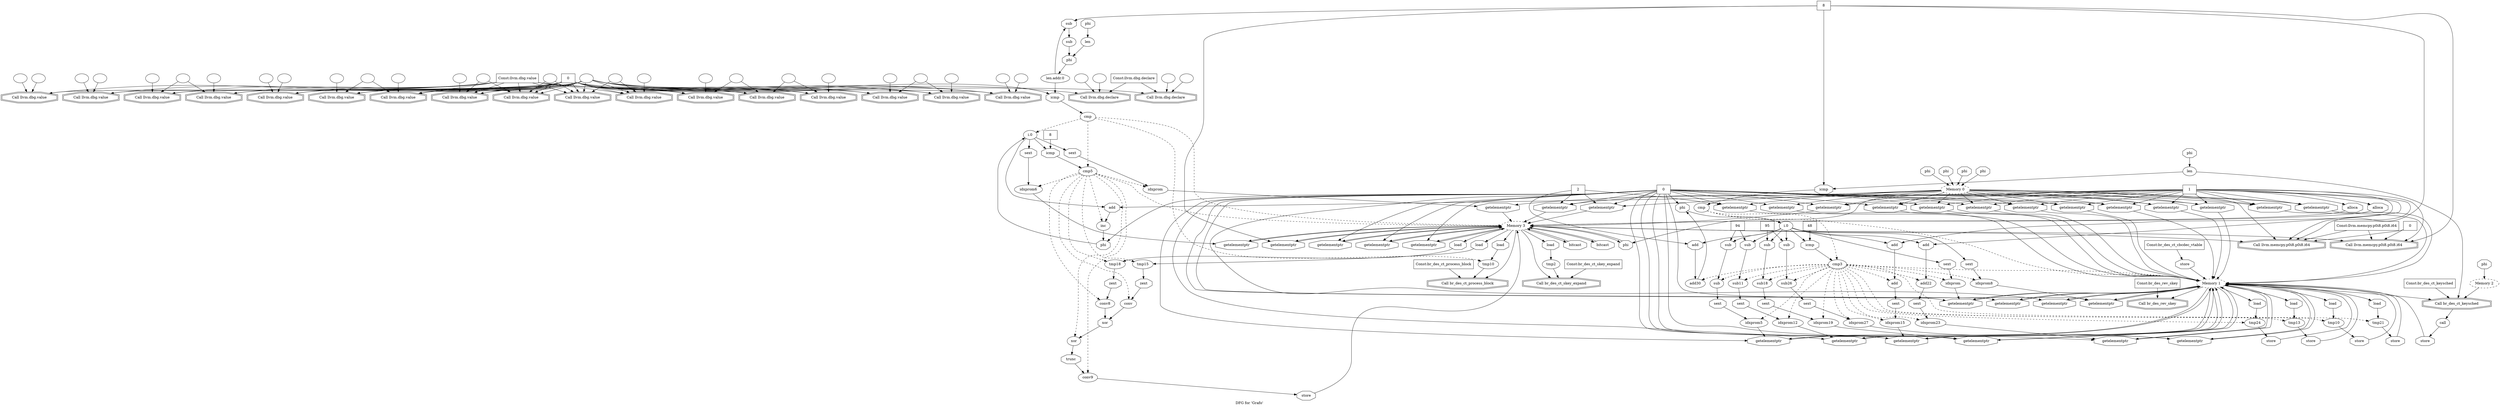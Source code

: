 digraph "DFG for 'Grafo'  "{
label="DFG for 'Grafo' ";
node_0[shape=doubleoctagon,style=solid,label="Call llvm.dbg.value"]
node_105[shape=octagon,style=solid,label="sext"]
node_104[shape=ellipse,style=solid,label="idxprom27"]
"node_105"->"node_104"
node_106[shape=octagon,style=solid,label="getelementptr"]
node_12[shape=ellipse,style=dashed,label="Memory 1"]
"node_106"->"node_12"
node_2[shape=box,style=solid,label="0"]
"node_2"->"node_0"
node_36[shape=doubleoctagon,style=solid,label="Call llvm.dbg.value"]
"node_2"->"node_36"
node_6[shape=doubleoctagon,style=solid,label="Call llvm.dbg.value"]
"node_2"->"node_6"
node_9[shape=doubleoctagon,style=solid,label="Call llvm.dbg.value"]
"node_2"->"node_9"
node_52[shape=doubleoctagon,style=solid,label="Call llvm.dbg.value"]
"node_2"->"node_52"
node_84[shape=doubleoctagon,style=solid,label="Call llvm.dbg.value"]
"node_2"->"node_84"
node_109[shape=doubleoctagon,style=solid,label="Call llvm.dbg.value"]
"node_2"->"node_109"
node_114[shape=doubleoctagon,style=solid,label="Call llvm.dbg.value"]
"node_2"->"node_114"
node_117[shape=doubleoctagon,style=solid,label="Call llvm.dbg.value"]
"node_2"->"node_117"
node_120[shape=doubleoctagon,style=solid,label="Call llvm.dbg.value"]
"node_2"->"node_120"
node_123[shape=doubleoctagon,style=solid,label="Call llvm.dbg.value"]
"node_2"->"node_123"
node_138[shape=doubleoctagon,style=solid,label="Call llvm.dbg.value"]
"node_2"->"node_138"
node_140[shape=doubleoctagon,style=solid,label="Call llvm.dbg.value"]
"node_2"->"node_140"
node_150[shape=octagon,style=solid,label="icmp"]
"node_2"->"node_150"
node_164[shape=doubleoctagon,style=solid,label="Call llvm.dbg.value"]
"node_2"->"node_164"
node_192[shape=doubleoctagon,style=solid,label="Call llvm.dbg.value"]
"node_2"->"node_192"
node_196[shape=doubleoctagon,style=solid,label="Call llvm.dbg.value"]
"node_2"->"node_196"
node_198[shape=doubleoctagon,style=solid,label="Call llvm.dbg.value"]
"node_2"->"node_198"
node_95[shape=ellipse,style=solid,label="add22"]
node_98[shape=octagon,style=solid,label="sext"]
"node_95"->"node_98"
node_96[shape=octagon,style=solid,label="add"]
"node_96"->"node_95"
node_15[shape=box,style=solid,label="0"]
"node_15"->"node_106"
node_18[shape=octagon,style=solid,label="getelementptr"]
"node_15"->"node_18"
node_20[shape=octagon,style=solid,label="getelementptr"]
"node_15"->"node_20"
node_26[shape=octagon,style=solid,label="getelementptr"]
"node_15"->"node_26"
node_32[shape=octagon,style=solid,label="getelementptr"]
"node_15"->"node_32"
node_33[shape=octagon,style=solid,label="getelementptr"]
"node_15"->"node_33"
node_13[shape=octagon,style=solid,label="getelementptr"]
"node_15"->"node_13"
node_40[shape=octagon,style=solid,label="phi"]
"node_15"->"node_40"
node_48[shape=octagon,style=solid,label="getelementptr"]
"node_15"->"node_48"
node_49[shape=octagon,style=solid,label="getelementptr"]
"node_15"->"node_49"
node_60[shape=octagon,style=solid,label="getelementptr"]
"node_15"->"node_60"
node_61[shape=octagon,style=solid,label="getelementptr"]
"node_15"->"node_61"
node_66[shape=octagon,style=solid,label="getelementptr"]
"node_15"->"node_66"
node_67[shape=octagon,style=solid,label="getelementptr"]
"node_15"->"node_67"
node_73[shape=octagon,style=solid,label="getelementptr"]
"node_15"->"node_73"
node_74[shape=octagon,style=solid,label="getelementptr"]
"node_15"->"node_74"
node_80[shape=octagon,style=solid,label="getelementptr"]
"node_15"->"node_80"
node_81[shape=octagon,style=solid,label="getelementptr"]
"node_15"->"node_81"
node_91[shape=octagon,style=solid,label="getelementptr"]
"node_15"->"node_91"
node_92[shape=octagon,style=solid,label="getelementptr"]
"node_15"->"node_92"
node_99[shape=octagon,style=solid,label="getelementptr"]
"node_15"->"node_99"
node_100[shape=octagon,style=solid,label="getelementptr"]
"node_15"->"node_100"
node_107[shape=octagon,style=solid,label="getelementptr"]
"node_15"->"node_107"
node_130[shape=octagon,style=solid,label="getelementptr"]
"node_15"->"node_130"
node_131[shape=octagon,style=solid,label="getelementptr"]
"node_15"->"node_131"
node_134[shape=octagon,style=solid,label="getelementptr"]
"node_15"->"node_134"
node_135[shape=octagon,style=solid,label="getelementptr"]
"node_15"->"node_135"
node_158[shape=octagon,style=solid,label="getelementptr"]
"node_15"->"node_158"
node_161[shape=octagon,style=solid,label="getelementptr"]
"node_15"->"node_161"
node_167[shape=octagon,style=solid,label="phi"]
"node_15"->"node_167"
node_16[shape=octagon,style=solid,label="store"]
"node_16"->"node_12"
node_17[shape=box,style=solid,label="Const:br_des_ct_cbcdec_vtable"]
"node_17"->"node_16"
"node_18"->"node_12"
node_19[shape=box,style=solid,label="1"]
"node_19"->"node_106"
"node_19"->"node_96"
"node_19"->"node_18"
"node_19"->"node_32"
"node_19"->"node_48"
"node_19"->"node_60"
"node_19"->"node_66"
"node_19"->"node_73"
node_77[shape=octagon,style=solid,label="add"]
"node_19"->"node_77"
"node_19"->"node_80"
"node_19"->"node_91"
"node_19"->"node_99"
node_112[shape=octagon,style=solid,label="alloca"]
"node_19"->"node_112"
node_113[shape=octagon,style=solid,label="alloca"]
"node_19"->"node_113"
"node_19"->"node_134"
node_155[shape=doubleoctagon,style=solid,label="Call llvm.memcpy.p0i8.p0i8.i64"]
"node_19"->"node_155"
node_169[shape=octagon,style=solid,label="add"]
"node_19"->"node_169"
node_195[shape=doubleoctagon,style=solid,label="Call llvm.memcpy.p0i8.p0i8.i64"]
"node_19"->"node_195"
"node_20"->"node_12"
node_21[shape=ellipse,style=solid,label="call"]
node_28[shape=octagon,style=solid,label="store"]
"node_21"->"node_28"
node_22[shape=doubleoctagon,style=solid,label="Call br_des_ct_keysched"]
"node_22"->"node_21"
node_23[shape=ellipse,style=dashed,label="Memory 2"]
"node_23"->"node_22"
node_24[shape=ellipse,style=solid,label="len"]
"node_24"->"node_22"
node_30[shape=octagon,style=solid,label="icmp"]
"node_24"->"node_30"
node_25[shape=box,style=solid,label="Const:br_des_ct_keysched"]
"node_25"->"node_22"
"node_26"->"node_12"
node_27[shape=box,style=solid,label="2"]
"node_27"->"node_26"
node_42[shape=octagon,style=solid,label="add"]
"node_27"->"node_42"
"node_27"->"node_131"
"node_27"->"node_158"
"node_28"->"node_12"
node_29[shape=ellipse,style=solid,label="cmp"]
"node_29"->"node_12" [style=dashed]
node_39[shape=ellipse,style=solid,label="i.0"]
"node_29"->"node_39" [style=dashed]
node_43[shape=ellipse,style=solid,label="cmp3"]
"node_29"->"node_43" [style=dashed]
"node_30"->"node_29"
node_31[shape=box,style=solid,label="8"]
"node_31"->"node_30"
node_146[shape=octagon,style=solid,label="sub"]
"node_31"->"node_146"
node_148[shape=octagon,style=solid,label="getelementptr"]
"node_31"->"node_148"
"node_31"->"node_155"
"node_31"->"node_195"
"node_32"->"node_12"
"node_33"->"node_12"
node_34[shape=doubleoctagon,style=solid,label="Call br_des_rev_skey"]
node_35[shape=box,style=solid,label="Const:br_des_rev_skey"]
"node_35"->"node_34"
node_37[shape=ellipse,style=solid,label=""]
"node_37"->"node_36"
"node_37"->"node_164"
node_38[shape=ellipse,style=solid,label=""]
"node_38"->"node_36"
"node_38"->"node_109"
node_5[shape=box,style=solid,label="Const:llvm.dbg.value"]
"node_5"->"node_0"
"node_5"->"node_36"
"node_5"->"node_6"
"node_5"->"node_9"
"node_5"->"node_52"
"node_5"->"node_84"
"node_5"->"node_109"
"node_5"->"node_114"
"node_5"->"node_117"
"node_5"->"node_120"
"node_5"->"node_123"
"node_5"->"node_138"
"node_5"->"node_140"
"node_5"->"node_164"
"node_5"->"node_192"
"node_5"->"node_196"
"node_5"->"node_198"
node_7[shape=ellipse,style=solid,label=""]
"node_7"->"node_6"
node_8[shape=ellipse,style=solid,label=""]
"node_8"->"node_6"
node_10[shape=ellipse,style=solid,label=""]
"node_10"->"node_9"
node_11[shape=ellipse,style=solid,label=""]
"node_11"->"node_9"
"node_12"->"node_20"
"node_12"->"node_22"
"node_12"->"node_33"
"node_12"->"node_34"
"node_12"->"node_49"
node_51[shape=octagon,style=solid,label="load"]
"node_12"->"node_51"
"node_12"->"node_61"
node_63[shape=octagon,style=solid,label="load"]
"node_12"->"node_63"
"node_12"->"node_67"
"node_12"->"node_74"
"node_12"->"node_81"
node_83[shape=octagon,style=solid,label="load"]
"node_12"->"node_83"
"node_12"->"node_92"
node_94[shape=octagon,style=solid,label="load"]
"node_12"->"node_94"
"node_12"->"node_100"
"node_12"->"node_107"
"node_13"->"node_12"
node_14[shape=ellipse,style=dashed,label="Memory 0"]
"node_14"->"node_106"
"node_14"->"node_18"
"node_14"->"node_26"
"node_14"->"node_32"
"node_14"->"node_13"
"node_14"->"node_48"
"node_14"->"node_60"
"node_14"->"node_66"
"node_14"->"node_73"
"node_14"->"node_80"
"node_14"->"node_91"
"node_14"->"node_99"
"node_14"->"node_131"
"node_14"->"node_134"
node_147[shape=octagon,style=solid,label="phi"]
"node_14"->"node_147"
"node_14"->"node_158"
node_175[shape=octagon,style=solid,label="getelementptr"]
"node_14"->"node_175"
"node_14"->"node_195"
node_1[shape=ellipse,style=solid,label=""]
"node_1"->"node_0"
node_3[shape=ellipse,style=solid,label=""]
"node_3"->"node_0"
node_4[shape=ellipse,style=solid,label=""]
"node_4"->"node_0"
"node_4"->"node_36"
"node_4"->"node_6"
"node_4"->"node_9"
"node_4"->"node_52"
"node_4"->"node_84"
"node_4"->"node_109"
"node_4"->"node_114"
"node_4"->"node_117"
"node_4"->"node_120"
"node_4"->"node_123"
node_126[shape=doubleoctagon,style=solid,label="Call llvm.dbg.declare"]
"node_4"->"node_126"
"node_4"->"node_138"
"node_4"->"node_140"
node_151[shape=doubleoctagon,style=solid,label="Call llvm.dbg.declare"]
"node_4"->"node_151"
"node_4"->"node_164"
"node_4"->"node_192"
"node_4"->"node_196"
"node_4"->"node_198"
"node_39"->"node_96"
"node_39"->"node_42"
node_44[shape=octagon,style=solid,label="icmp"]
"node_39"->"node_44"
node_47[shape=octagon,style=solid,label="sext"]
"node_39"->"node_47"
node_56[shape=octagon,style=solid,label="sub"]
"node_39"->"node_56"
node_65[shape=octagon,style=solid,label="sext"]
"node_39"->"node_65"
node_70[shape=octagon,style=solid,label="sub"]
"node_39"->"node_70"
"node_39"->"node_77"
node_87[shape=octagon,style=solid,label="sub"]
"node_39"->"node_87"
node_103[shape=octagon,style=solid,label="sub"]
"node_39"->"node_103"
"node_40"->"node_39"
node_41[shape=ellipse,style=solid,label="add30"]
"node_41"->"node_40"
"node_42"->"node_41"
"node_43"->"node_95" [style=dashed]
"node_43"->"node_12" [style=dashed]
"node_43"->"node_41" [style=dashed]
node_46[shape=ellipse,style=solid,label="idxprom"]
"node_43"->"node_46" [style=dashed]
node_50[shape=ellipse,style=solid,label="tmp10"]
"node_43"->"node_50" [style=dashed]
node_55[shape=ellipse,style=solid,label="sub"]
"node_43"->"node_55" [style=dashed]
node_58[shape=ellipse,style=solid,label="idxprom5"]
"node_43"->"node_58" [style=dashed]
node_62[shape=ellipse,style=solid,label="tmp13"]
"node_43"->"node_62" [style=dashed]
node_64[shape=ellipse,style=solid,label="idxprom8"]
"node_43"->"node_64" [style=dashed]
node_69[shape=ellipse,style=solid,label="sub11"]
"node_43"->"node_69" [style=dashed]
node_71[shape=ellipse,style=solid,label="idxprom12"]
"node_43"->"node_71" [style=dashed]
node_76[shape=ellipse,style=solid,label="add"]
"node_43"->"node_76" [style=dashed]
node_78[shape=ellipse,style=solid,label="idxprom15"]
"node_43"->"node_78" [style=dashed]
node_82[shape=ellipse,style=solid,label="tmp21"]
"node_43"->"node_82" [style=dashed]
node_86[shape=ellipse,style=solid,label="sub18"]
"node_43"->"node_86" [style=dashed]
node_89[shape=ellipse,style=solid,label="idxprom19"]
"node_43"->"node_89" [style=dashed]
node_93[shape=ellipse,style=solid,label="tmp24"]
"node_43"->"node_93" [style=dashed]
node_97[shape=ellipse,style=solid,label="idxprom23"]
"node_43"->"node_97" [style=dashed]
node_102[shape=ellipse,style=solid,label="sub26"]
"node_43"->"node_102" [style=dashed]
"node_43"->"node_104" [style=dashed]
"node_44"->"node_43"
node_45[shape=box,style=solid,label="48"]
"node_45"->"node_44"
"node_46"->"node_49"
"node_47"->"node_46"
"node_48"->"node_12"
"node_49"->"node_12"
node_75[shape=octagon,style=solid,label="store"]
"node_50"->"node_75"
"node_51"->"node_50"
node_53[shape=ellipse,style=solid,label=""]
"node_53"->"node_52"
node_54[shape=ellipse,style=solid,label=""]
"node_54"->"node_52"
"node_54"->"node_84"
node_59[shape=octagon,style=solid,label="sext"]
"node_55"->"node_59"
"node_56"->"node_55"
node_57[shape=box,style=solid,label="94"]
"node_57"->"node_56"
"node_57"->"node_70"
"node_58"->"node_61"
"node_59"->"node_58"
"node_60"->"node_12"
"node_61"->"node_12"
node_68[shape=octagon,style=solid,label="store"]
"node_62"->"node_68"
"node_63"->"node_62"
"node_64"->"node_67"
"node_65"->"node_64"
"node_66"->"node_12"
"node_67"->"node_12"
"node_68"->"node_12"
node_72[shape=octagon,style=solid,label="sext"]
"node_69"->"node_72"
"node_70"->"node_69"
"node_71"->"node_74"
"node_72"->"node_71"
"node_73"->"node_12"
"node_74"->"node_12"
"node_75"->"node_12"
node_79[shape=octagon,style=solid,label="sext"]
"node_76"->"node_79"
"node_77"->"node_76"
"node_78"->"node_81"
"node_79"->"node_78"
"node_80"->"node_12"
"node_81"->"node_12"
node_108[shape=octagon,style=solid,label="store"]
"node_82"->"node_108"
"node_83"->"node_82"
node_85[shape=ellipse,style=solid,label=""]
"node_85"->"node_84"
node_90[shape=octagon,style=solid,label="sext"]
"node_86"->"node_90"
"node_87"->"node_86"
node_88[shape=box,style=solid,label="95"]
"node_88"->"node_87"
"node_88"->"node_103"
"node_89"->"node_92"
"node_90"->"node_89"
"node_91"->"node_12"
"node_92"->"node_12"
node_101[shape=octagon,style=solid,label="store"]
"node_93"->"node_101"
"node_94"->"node_93"
node_183[shape=ellipse,style=solid,label="tmp18"]
node_186[shape=octagon,style=solid,label="zext"]
"node_183"->"node_186"
node_184[shape=octagon,style=solid,label="load"]
"node_184"->"node_183"
node_185[shape=ellipse,style=solid,label="conv8"]
node_188[shape=octagon,style=solid,label="xor"]
"node_185"->"node_188"
"node_186"->"node_185"
node_187[shape=ellipse,style=solid,label="xor"]
node_190[shape=octagon,style=solid,label="trunc"]
"node_187"->"node_190"
"node_97"->"node_100"
"node_98"->"node_97"
"node_99"->"node_12"
"node_100"->"node_12"
"node_101"->"node_12"
"node_102"->"node_105"
"node_103"->"node_102"
"node_104"->"node_107"
"node_107"->"node_12"
"node_108"->"node_12"
node_110[shape=ellipse,style=solid,label=""]
"node_110"->"node_109"
node_111[shape=ellipse,style=dashed,label="Memory 3"]
"node_111"->"node_184"
"node_111"->"node_130"
node_133[shape=octagon,style=solid,label="load"]
"node_111"->"node_133"
"node_111"->"node_135"
node_136[shape=doubleoctagon,style=solid,label="Call br_des_ct_skey_expand"]
"node_111"->"node_136"
"node_111"->"node_147"
"node_111"->"node_148"
node_154[shape=octagon,style=solid,label="bitcast"]
"node_111"->"node_154"
"node_111"->"node_155"
node_160[shape=octagon,style=solid,label="load"]
"node_111"->"node_160"
"node_111"->"node_161"
node_162[shape=doubleoctagon,style=solid,label="Call br_des_ct_process_block"]
"node_111"->"node_162"
node_177[shape=octagon,style=solid,label="load"]
"node_111"->"node_177"
node_182[shape=octagon,style=solid,label="getelementptr"]
"node_111"->"node_182"
node_194[shape=octagon,style=solid,label="bitcast"]
"node_111"->"node_194"
"node_111"->"node_195"
"node_112"->"node_111"
"node_113"->"node_111"
node_115[shape=ellipse,style=solid,label=""]
"node_115"->"node_114"
node_116[shape=ellipse,style=solid,label=""]
"node_116"->"node_114"
node_118[shape=ellipse,style=solid,label=""]
"node_118"->"node_117"
"node_118"->"node_138"
node_119[shape=ellipse,style=solid,label=""]
"node_119"->"node_117"
node_121[shape=ellipse,style=solid,label=""]
"node_121"->"node_120"
"node_121"->"node_140"
node_122[shape=ellipse,style=solid,label=""]
"node_122"->"node_120"
node_124[shape=ellipse,style=solid,label=""]
"node_124"->"node_123"
node_125[shape=ellipse,style=solid,label=""]
"node_125"->"node_123"
"node_125"->"node_198"
node_127[shape=ellipse,style=solid,label=""]
"node_127"->"node_126"
node_128[shape=ellipse,style=solid,label=""]
"node_128"->"node_126"
node_129[shape=box,style=solid,label="Const:llvm.dbg.declare"]
"node_129"->"node_126"
"node_129"->"node_151"
"node_130"->"node_111"
"node_131"->"node_111"
node_132[shape=ellipse,style=solid,label="tmp2"]
"node_132"->"node_136"
"node_133"->"node_132"
"node_134"->"node_111"
"node_135"->"node_111"
node_137[shape=box,style=solid,label="Const:br_des_ct_skey_expand"]
"node_137"->"node_136"
node_139[shape=ellipse,style=solid,label=""]
"node_139"->"node_138"
node_141[shape=ellipse,style=solid,label=""]
"node_141"->"node_140"
"node_141"->"node_196"
node_142[shape=ellipse,style=solid,label="len.addr.0"]
"node_142"->"node_146"
"node_142"->"node_150"
node_143[shape=octagon,style=solid,label="phi"]
"node_143"->"node_142"
node_144[shape=ellipse,style=solid,label="len"]
"node_144"->"node_143"
node_145[shape=ellipse,style=solid,label="sub"]
"node_145"->"node_143"
"node_146"->"node_145"
"node_147"->"node_111"
"node_148"->"node_111"
node_149[shape=ellipse,style=solid,label="cmp"]
"node_149"->"node_111" [style=dashed]
node_159[shape=ellipse,style=solid,label="tmp10"]
"node_149"->"node_159" [style=dashed]
node_166[shape=ellipse,style=solid,label="i.0"]
"node_149"->"node_166" [style=dashed]
node_170[shape=ellipse,style=solid,label="cmp5"]
"node_149"->"node_170" [style=dashed]
"node_150"->"node_149"
node_152[shape=ellipse,style=solid,label=""]
"node_152"->"node_151"
node_153[shape=ellipse,style=solid,label=""]
"node_153"->"node_151"
"node_154"->"node_111"
node_156[shape=box,style=solid,label="0"]
"node_156"->"node_155"
"node_156"->"node_195"
node_157[shape=box,style=solid,label="Const:llvm.memcpy.p0i8.p0i8.i64"]
"node_157"->"node_155"
"node_157"->"node_195"
"node_158"->"node_111"
"node_159"->"node_162"
"node_160"->"node_159"
"node_161"->"node_111"
node_163[shape=box,style=solid,label="Const:br_des_ct_process_block"]
"node_163"->"node_162"
node_165[shape=ellipse,style=solid,label=""]
"node_165"->"node_164"
"node_165"->"node_192"
"node_166"->"node_169"
node_171[shape=octagon,style=solid,label="icmp"]
"node_166"->"node_171"
node_174[shape=octagon,style=solid,label="sext"]
"node_166"->"node_174"
node_181[shape=octagon,style=solid,label="sext"]
"node_166"->"node_181"
"node_167"->"node_166"
node_168[shape=ellipse,style=solid,label="inc"]
"node_168"->"node_167"
"node_169"->"node_168"
"node_170"->"node_183" [style=dashed]
"node_170"->"node_185" [style=dashed]
"node_170"->"node_187" [style=dashed]
"node_170"->"node_111" [style=dashed]
"node_170"->"node_168" [style=dashed]
node_173[shape=ellipse,style=solid,label="idxprom"]
"node_170"->"node_173" [style=dashed]
node_176[shape=ellipse,style=solid,label="tmp15"]
"node_170"->"node_176" [style=dashed]
node_178[shape=ellipse,style=solid,label="conv"]
"node_170"->"node_178" [style=dashed]
node_180[shape=ellipse,style=solid,label="idxprom6"]
"node_170"->"node_180" [style=dashed]
node_189[shape=ellipse,style=solid,label="conv9"]
"node_170"->"node_189" [style=dashed]
"node_171"->"node_170"
node_172[shape=box,style=solid,label="8"]
"node_172"->"node_171"
"node_173"->"node_175"
"node_174"->"node_173"
"node_175"->"node_111"
node_179[shape=octagon,style=solid,label="zext"]
"node_176"->"node_179"
"node_177"->"node_176"
"node_178"->"node_188"
"node_179"->"node_178"
"node_180"->"node_182"
"node_181"->"node_180"
"node_182"->"node_111"
"node_188"->"node_187"
node_191[shape=octagon,style=solid,label="store"]
"node_189"->"node_191"
"node_190"->"node_189"
"node_191"->"node_111"
node_193[shape=ellipse,style=solid,label=""]
"node_193"->"node_192"
"node_194"->"node_111"
node_197[shape=ellipse,style=solid,label=""]
"node_197"->"node_196"
node_199[shape=ellipse,style=solid,label=""]
"node_199"->"node_198"
node_200[shape=octagon,style=solid,label="phi"]
"node_200"->"node_14"
node_201[shape=octagon,style=solid,label="phi"]
"node_201"->"node_23"
node_202[shape=octagon,style=solid,label="phi"]
"node_202"->"node_24"
node_203[shape=octagon,style=solid,label="phi"]
"node_203"->"node_14"
node_204[shape=octagon,style=solid,label="phi"]
"node_204"->"node_14"
node_205[shape=octagon,style=solid,label="phi"]
"node_205"->"node_14"
node_206[shape=octagon,style=solid,label="phi"]
"node_206"->"node_144"
}

